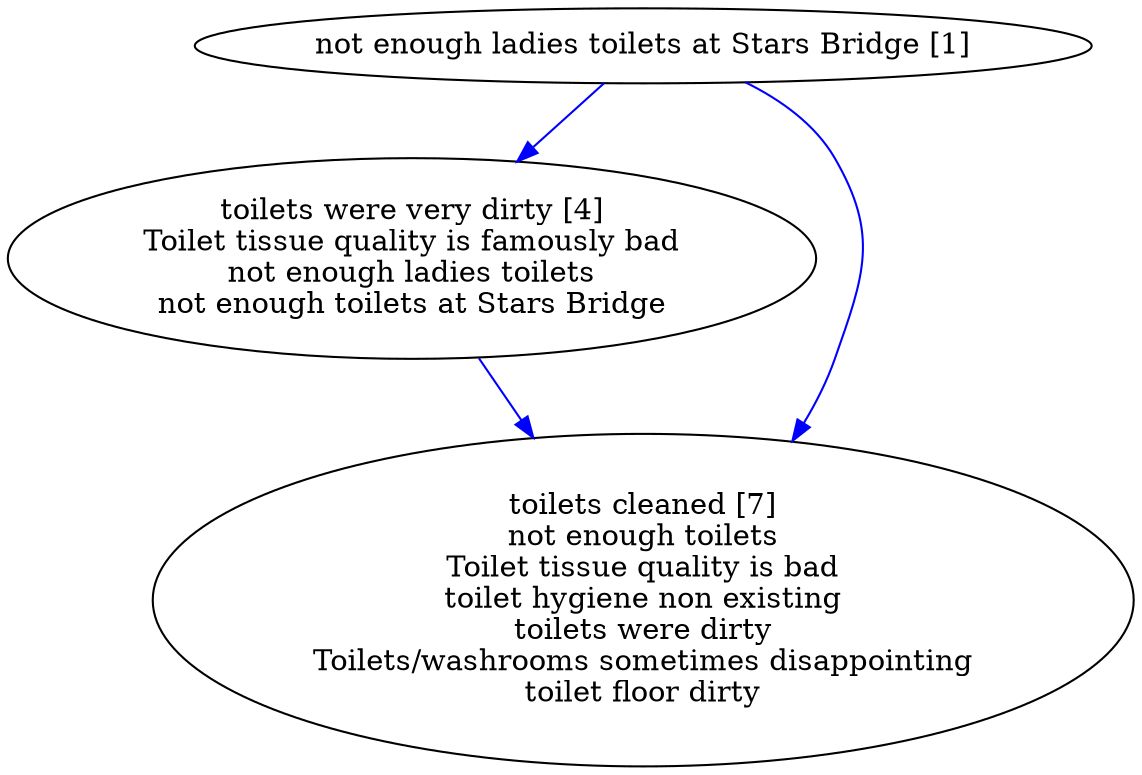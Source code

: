 digraph collapsedGraph {
"toilets were very dirty [4]\nToilet tissue quality is famously bad\nnot enough ladies toilets\nnot enough toilets at Stars Bridge""toilets cleaned [7]\nnot enough toilets\nToilet tissue quality is bad\ntoilet hygiene non existing\ntoilets were dirty\nToilets/washrooms sometimes disappointing\ntoilet floor dirty""not enough ladies toilets at Stars Bridge [1]""not enough ladies toilets at Stars Bridge [1]" -> "toilets were very dirty [4]\nToilet tissue quality is famously bad\nnot enough ladies toilets\nnot enough toilets at Stars Bridge" [color=blue]
"not enough ladies toilets at Stars Bridge [1]" -> "toilets cleaned [7]\nnot enough toilets\nToilet tissue quality is bad\ntoilet hygiene non existing\ntoilets were dirty\nToilets/washrooms sometimes disappointing\ntoilet floor dirty" [color=blue]
"toilets were very dirty [4]\nToilet tissue quality is famously bad\nnot enough ladies toilets\nnot enough toilets at Stars Bridge" -> "toilets cleaned [7]\nnot enough toilets\nToilet tissue quality is bad\ntoilet hygiene non existing\ntoilets were dirty\nToilets/washrooms sometimes disappointing\ntoilet floor dirty" [color=blue]
}